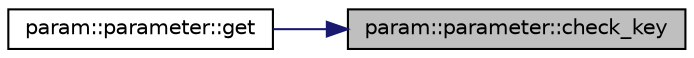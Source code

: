 digraph "param::parameter::check_key"
{
 // LATEX_PDF_SIZE
  edge [fontname="Helvetica",fontsize="10",labelfontname="Helvetica",labelfontsize="10"];
  node [fontname="Helvetica",fontsize="10",shape=record];
  rankdir="RL";
  Node1 [label="param::parameter::check_key",height=0.2,width=0.4,color="black", fillcolor="grey75", style="filled", fontcolor="black",tooltip=" "];
  Node1 -> Node2 [dir="back",color="midnightblue",fontsize="10",style="solid",fontname="Helvetica"];
  Node2 [label="param::parameter::get",height=0.2,width=0.4,color="black", fillcolor="white", style="filled",URL="$classparam_1_1parameter.html#aead00bf807ef7ad45d2b6922dc747a1c",tooltip=" "];
}
